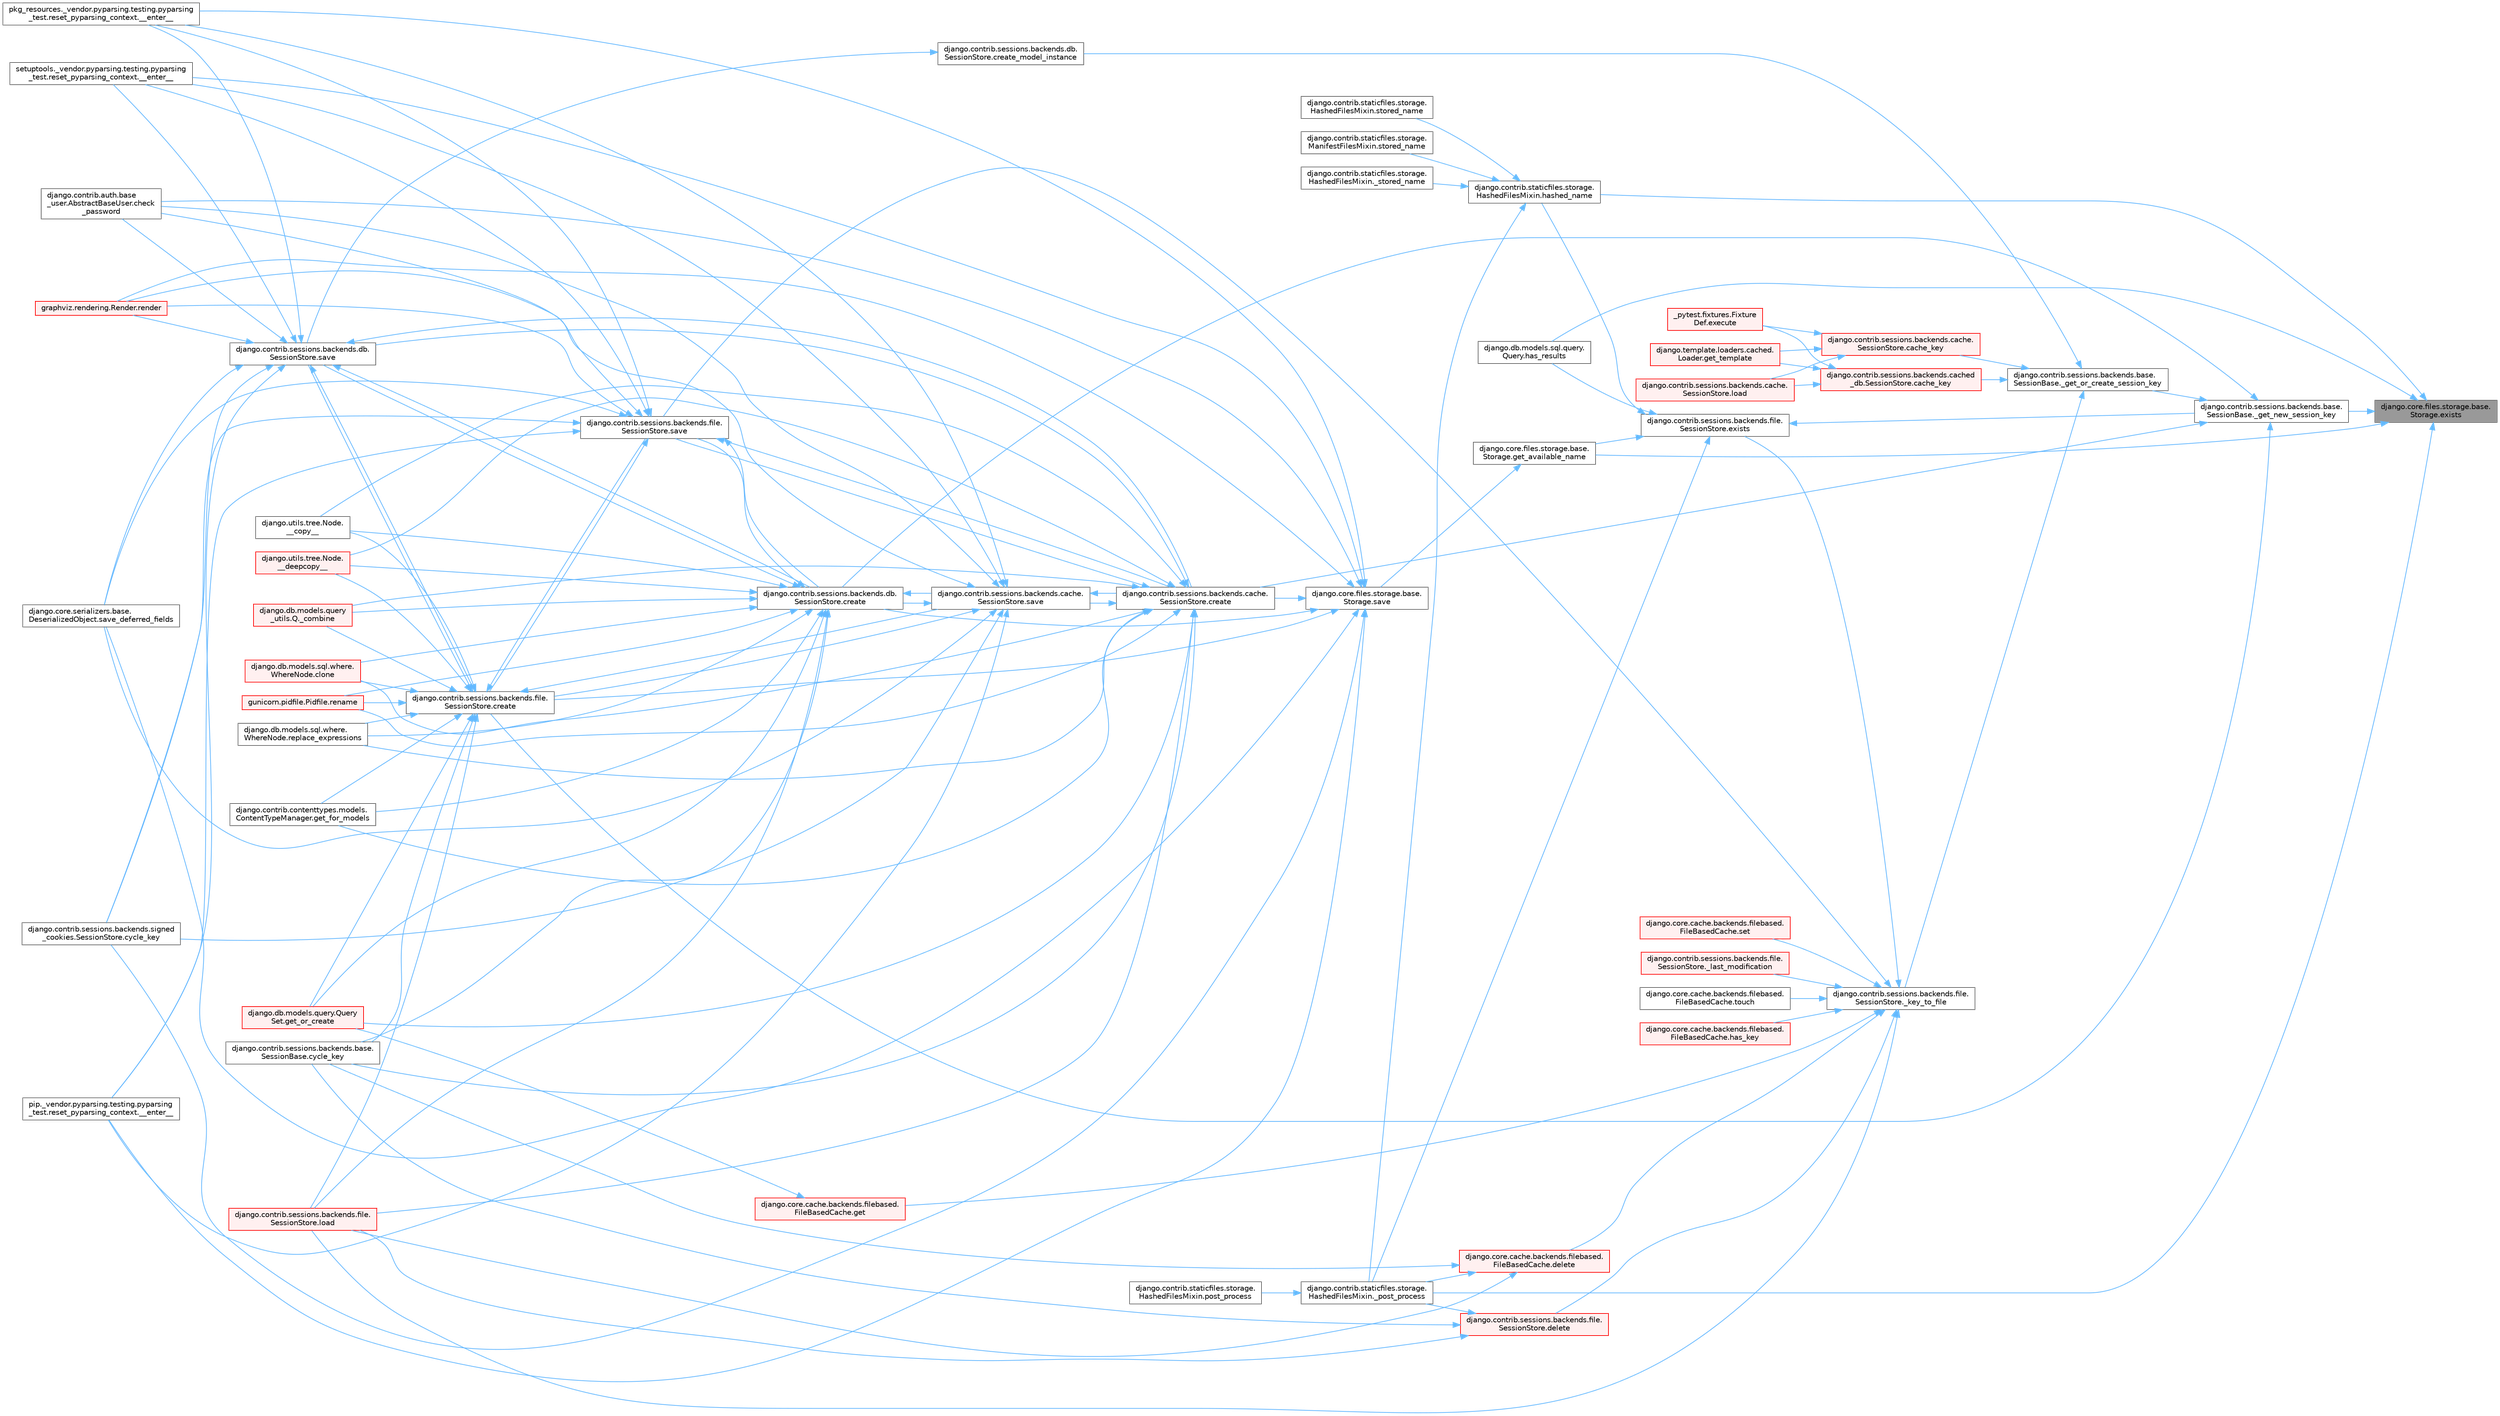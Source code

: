 digraph "django.core.files.storage.base.Storage.exists"
{
 // LATEX_PDF_SIZE
  bgcolor="transparent";
  edge [fontname=Helvetica,fontsize=10,labelfontname=Helvetica,labelfontsize=10];
  node [fontname=Helvetica,fontsize=10,shape=box,height=0.2,width=0.4];
  rankdir="RL";
  Node1 [id="Node000001",label="django.core.files.storage.base.\lStorage.exists",height=0.2,width=0.4,color="gray40", fillcolor="grey60", style="filled", fontcolor="black",tooltip=" "];
  Node1 -> Node2 [id="edge1_Node000001_Node000002",dir="back",color="steelblue1",style="solid",tooltip=" "];
  Node2 [id="Node000002",label="django.contrib.sessions.backends.base.\lSessionBase._get_new_session_key",height=0.2,width=0.4,color="grey40", fillcolor="white", style="filled",URL="$classdjango_1_1contrib_1_1sessions_1_1backends_1_1base_1_1_session_base.html#aa4fa1e405a4b97410d84bee8c9cf5e65",tooltip=" "];
  Node2 -> Node3 [id="edge2_Node000002_Node000003",dir="back",color="steelblue1",style="solid",tooltip=" "];
  Node3 [id="Node000003",label="django.contrib.sessions.backends.base.\lSessionBase._get_or_create_session_key",height=0.2,width=0.4,color="grey40", fillcolor="white", style="filled",URL="$classdjango_1_1contrib_1_1sessions_1_1backends_1_1base_1_1_session_base.html#a30b440c400e1f442d4f9f10e9b913d55",tooltip=" "];
  Node3 -> Node4 [id="edge3_Node000003_Node000004",dir="back",color="steelblue1",style="solid",tooltip=" "];
  Node4 [id="Node000004",label="django.contrib.sessions.backends.file.\lSessionStore._key_to_file",height=0.2,width=0.4,color="grey40", fillcolor="white", style="filled",URL="$classdjango_1_1contrib_1_1sessions_1_1backends_1_1file_1_1_session_store.html#a88358e39efe75a4622d40b1102e67f93",tooltip=" "];
  Node4 -> Node5 [id="edge4_Node000004_Node000005",dir="back",color="steelblue1",style="solid",tooltip=" "];
  Node5 [id="Node000005",label="django.contrib.sessions.backends.file.\lSessionStore._last_modification",height=0.2,width=0.4,color="red", fillcolor="#FFF0F0", style="filled",URL="$classdjango_1_1contrib_1_1sessions_1_1backends_1_1file_1_1_session_store.html#a8b4d1a775b85b229d891b8eca56af491",tooltip=" "];
  Node4 -> Node2481 [id="edge5_Node000004_Node002481",dir="back",color="steelblue1",style="solid",tooltip=" "];
  Node2481 [id="Node002481",label="django.contrib.sessions.backends.file.\lSessionStore.delete",height=0.2,width=0.4,color="red", fillcolor="#FFF0F0", style="filled",URL="$classdjango_1_1contrib_1_1sessions_1_1backends_1_1file_1_1_session_store.html#adff061b9bf9001df76e9ac5f58286ec4",tooltip=" "];
  Node2481 -> Node35 [id="edge6_Node002481_Node000035",dir="back",color="steelblue1",style="solid",tooltip=" "];
  Node35 [id="Node000035",label="django.contrib.staticfiles.storage.\lHashedFilesMixin._post_process",height=0.2,width=0.4,color="grey40", fillcolor="white", style="filled",URL="$classdjango_1_1contrib_1_1staticfiles_1_1storage_1_1_hashed_files_mixin.html#aa0c820223a4e686edd5d2c333d5a9336",tooltip=" "];
  Node35 -> Node36 [id="edge7_Node000035_Node000036",dir="back",color="steelblue1",style="solid",tooltip=" "];
  Node36 [id="Node000036",label="django.contrib.staticfiles.storage.\lHashedFilesMixin.post_process",height=0.2,width=0.4,color="grey40", fillcolor="white", style="filled",URL="$classdjango_1_1contrib_1_1staticfiles_1_1storage_1_1_hashed_files_mixin.html#a2814ba00e1311ca7b3dc381da1b31c8f",tooltip=" "];
  Node2481 -> Node37 [id="edge8_Node002481_Node000037",dir="back",color="steelblue1",style="solid",tooltip=" "];
  Node37 [id="Node000037",label="django.contrib.sessions.backends.base.\lSessionBase.cycle_key",height=0.2,width=0.4,color="grey40", fillcolor="white", style="filled",URL="$classdjango_1_1contrib_1_1sessions_1_1backends_1_1base_1_1_session_base.html#a6955e9bebe4e5b7d463bccfcf9181016",tooltip=" "];
  Node2481 -> Node7 [id="edge9_Node002481_Node000007",dir="back",color="steelblue1",style="solid",tooltip=" "];
  Node7 [id="Node000007",label="django.contrib.sessions.backends.file.\lSessionStore.load",height=0.2,width=0.4,color="red", fillcolor="#FFF0F0", style="filled",URL="$classdjango_1_1contrib_1_1sessions_1_1backends_1_1file_1_1_session_store.html#a408fa63512306fbaa7bbb62742f0295f",tooltip=" "];
  Node4 -> Node2482 [id="edge10_Node000004_Node002482",dir="back",color="steelblue1",style="solid",tooltip=" "];
  Node2482 [id="Node002482",label="django.core.cache.backends.filebased.\lFileBasedCache.delete",height=0.2,width=0.4,color="red", fillcolor="#FFF0F0", style="filled",URL="$classdjango_1_1core_1_1cache_1_1backends_1_1filebased_1_1_file_based_cache.html#a3ea01a368d14aacb993c07120084e49b",tooltip=" "];
  Node2482 -> Node35 [id="edge11_Node002482_Node000035",dir="back",color="steelblue1",style="solid",tooltip=" "];
  Node2482 -> Node37 [id="edge12_Node002482_Node000037",dir="back",color="steelblue1",style="solid",tooltip=" "];
  Node2482 -> Node7 [id="edge13_Node002482_Node000007",dir="back",color="steelblue1",style="solid",tooltip=" "];
  Node4 -> Node2483 [id="edge14_Node000004_Node002483",dir="back",color="steelblue1",style="solid",tooltip=" "];
  Node2483 [id="Node002483",label="django.contrib.sessions.backends.file.\lSessionStore.exists",height=0.2,width=0.4,color="grey40", fillcolor="white", style="filled",URL="$classdjango_1_1contrib_1_1sessions_1_1backends_1_1file_1_1_session_store.html#ac71713367271770f0725f65d90ea66c5",tooltip=" "];
  Node2483 -> Node2 [id="edge15_Node002483_Node000002",dir="back",color="steelblue1",style="solid",tooltip=" "];
  Node2483 -> Node35 [id="edge16_Node002483_Node000035",dir="back",color="steelblue1",style="solid",tooltip=" "];
  Node2483 -> Node379 [id="edge17_Node002483_Node000379",dir="back",color="steelblue1",style="solid",tooltip=" "];
  Node379 [id="Node000379",label="django.core.files.storage.base.\lStorage.get_available_name",height=0.2,width=0.4,color="grey40", fillcolor="white", style="filled",URL="$classdjango_1_1core_1_1files_1_1storage_1_1base_1_1_storage.html#a2cd94744363c607f8025623f0b0a6d10",tooltip=" "];
  Node379 -> Node380 [id="edge18_Node000379_Node000380",dir="back",color="steelblue1",style="solid",tooltip=" "];
  Node380 [id="Node000380",label="django.core.files.storage.base.\lStorage.save",height=0.2,width=0.4,color="grey40", fillcolor="white", style="filled",URL="$classdjango_1_1core_1_1files_1_1storage_1_1base_1_1_storage.html#a68e86af8595dbcd63fca177b3dd7d463",tooltip=" "];
  Node380 -> Node10 [id="edge19_Node000380_Node000010",dir="back",color="steelblue1",style="solid",tooltip=" "];
  Node10 [id="Node000010",label="pip._vendor.pyparsing.testing.pyparsing\l_test.reset_pyparsing_context.__enter__",height=0.2,width=0.4,color="grey40", fillcolor="white", style="filled",URL="$classpip_1_1__vendor_1_1pyparsing_1_1testing_1_1pyparsing__test_1_1reset__pyparsing__context.html#a3d39d97a0d95a9b46c987e6dff52b7c0",tooltip=" "];
  Node380 -> Node11 [id="edge20_Node000380_Node000011",dir="back",color="steelblue1",style="solid",tooltip=" "];
  Node11 [id="Node000011",label="pkg_resources._vendor.pyparsing.testing.pyparsing\l_test.reset_pyparsing_context.__enter__",height=0.2,width=0.4,color="grey40", fillcolor="white", style="filled",URL="$classpkg__resources_1_1__vendor_1_1pyparsing_1_1testing_1_1pyparsing__test_1_1reset__pyparsing__context.html#a8d8360c033ccc7296fb9323a07cdeb25",tooltip=" "];
  Node380 -> Node12 [id="edge21_Node000380_Node000012",dir="back",color="steelblue1",style="solid",tooltip=" "];
  Node12 [id="Node000012",label="setuptools._vendor.pyparsing.testing.pyparsing\l_test.reset_pyparsing_context.__enter__",height=0.2,width=0.4,color="grey40", fillcolor="white", style="filled",URL="$classsetuptools_1_1__vendor_1_1pyparsing_1_1testing_1_1pyparsing__test_1_1reset__pyparsing__context.html#a436e2ea8355c86505c8cfdae81714c7c",tooltip=" "];
  Node380 -> Node13 [id="edge22_Node000380_Node000013",dir="back",color="steelblue1",style="solid",tooltip=" "];
  Node13 [id="Node000013",label="django.contrib.auth.base\l_user.AbstractBaseUser.check\l_password",height=0.2,width=0.4,color="grey40", fillcolor="white", style="filled",URL="$classdjango_1_1contrib_1_1auth_1_1base__user_1_1_abstract_base_user.html#aaa9bb7fa5353bc1917dbd7f87b63321a",tooltip=" "];
  Node380 -> Node14 [id="edge23_Node000380_Node000014",dir="back",color="steelblue1",style="solid",tooltip=" "];
  Node14 [id="Node000014",label="django.contrib.sessions.backends.cache.\lSessionStore.create",height=0.2,width=0.4,color="grey40", fillcolor="white", style="filled",URL="$classdjango_1_1contrib_1_1sessions_1_1backends_1_1cache_1_1_session_store.html#a38c9efbdb5115fd1820ae198b767c39c",tooltip=" "];
  Node14 -> Node15 [id="edge24_Node000014_Node000015",dir="back",color="steelblue1",style="solid",tooltip=" "];
  Node15 [id="Node000015",label="django.utils.tree.Node.\l__copy__",height=0.2,width=0.4,color="grey40", fillcolor="white", style="filled",URL="$classdjango_1_1utils_1_1tree_1_1_node.html#abae878f6b4500b8b241c23d8fac46e63",tooltip=" "];
  Node14 -> Node16 [id="edge25_Node000014_Node000016",dir="back",color="steelblue1",style="solid",tooltip=" "];
  Node16 [id="Node000016",label="django.utils.tree.Node.\l__deepcopy__",height=0.2,width=0.4,color="red", fillcolor="#FFF0F0", style="filled",URL="$classdjango_1_1utils_1_1tree_1_1_node.html#a38840c46ded3963808edbeec90765d6b",tooltip=" "];
  Node14 -> Node159 [id="edge26_Node000014_Node000159",dir="back",color="steelblue1",style="solid",tooltip=" "];
  Node159 [id="Node000159",label="django.db.models.query\l_utils.Q._combine",height=0.2,width=0.4,color="red", fillcolor="#FFF0F0", style="filled",URL="$classdjango_1_1db_1_1models_1_1query__utils_1_1_q.html#ade621b98231b73615e1aa3a726560c55",tooltip=" "];
  Node14 -> Node382 [id="edge27_Node000014_Node000382",dir="back",color="steelblue1",style="solid",tooltip=" "];
  Node382 [id="Node000382",label="django.db.models.sql.where.\lWhereNode.clone",height=0.2,width=0.4,color="red", fillcolor="#FFF0F0", style="filled",URL="$classdjango_1_1db_1_1models_1_1sql_1_1where_1_1_where_node.html#a0faff63950b774ce4ad391ea1f6b6d2c",tooltip=" "];
  Node14 -> Node37 [id="edge28_Node000014_Node000037",dir="back",color="steelblue1",style="solid",tooltip=" "];
  Node14 -> Node507 [id="edge29_Node000014_Node000507",dir="back",color="steelblue1",style="solid",tooltip=" "];
  Node507 [id="Node000507",label="django.contrib.contenttypes.models.\lContentTypeManager.get_for_models",height=0.2,width=0.4,color="grey40", fillcolor="white", style="filled",URL="$classdjango_1_1contrib_1_1contenttypes_1_1models_1_1_content_type_manager.html#a541a2e215680799739b6f8c1b19ddda4",tooltip=" "];
  Node14 -> Node508 [id="edge30_Node000014_Node000508",dir="back",color="steelblue1",style="solid",tooltip=" "];
  Node508 [id="Node000508",label="django.db.models.query.Query\lSet.get_or_create",height=0.2,width=0.4,color="red", fillcolor="#FFF0F0", style="filled",URL="$classdjango_1_1db_1_1models_1_1query_1_1_query_set.html#a0f727927ec4d1b9f3087b831cc911c59",tooltip=" "];
  Node14 -> Node7 [id="edge31_Node000014_Node000007",dir="back",color="steelblue1",style="solid",tooltip=" "];
  Node14 -> Node510 [id="edge32_Node000014_Node000510",dir="back",color="steelblue1",style="solid",tooltip=" "];
  Node510 [id="Node000510",label="gunicorn.pidfile.Pidfile.rename",height=0.2,width=0.4,color="red", fillcolor="#FFF0F0", style="filled",URL="$classgunicorn_1_1pidfile_1_1_pidfile.html#af03623bf56b92f594700ba5e5f25bc76",tooltip=" "];
  Node14 -> Node512 [id="edge33_Node000014_Node000512",dir="back",color="steelblue1",style="solid",tooltip=" "];
  Node512 [id="Node000512",label="django.db.models.sql.where.\lWhereNode.replace_expressions",height=0.2,width=0.4,color="grey40", fillcolor="white", style="filled",URL="$classdjango_1_1db_1_1models_1_1sql_1_1where_1_1_where_node.html#a1cc3580a7f4a51605b52ae4a9653b3ac",tooltip=" "];
  Node14 -> Node513 [id="edge34_Node000014_Node000513",dir="back",color="steelblue1",style="solid",tooltip=" "];
  Node513 [id="Node000513",label="django.contrib.sessions.backends.cache.\lSessionStore.save",height=0.2,width=0.4,color="grey40", fillcolor="white", style="filled",URL="$classdjango_1_1contrib_1_1sessions_1_1backends_1_1cache_1_1_session_store.html#a67e81d959c24e3a84b1e755a9a861c53",tooltip=" "];
  Node513 -> Node10 [id="edge35_Node000513_Node000010",dir="back",color="steelblue1",style="solid",tooltip=" "];
  Node513 -> Node11 [id="edge36_Node000513_Node000011",dir="back",color="steelblue1",style="solid",tooltip=" "];
  Node513 -> Node12 [id="edge37_Node000513_Node000012",dir="back",color="steelblue1",style="solid",tooltip=" "];
  Node513 -> Node13 [id="edge38_Node000513_Node000013",dir="back",color="steelblue1",style="solid",tooltip=" "];
  Node513 -> Node14 [id="edge39_Node000513_Node000014",dir="back",color="steelblue1",style="solid",tooltip=" "];
  Node513 -> Node381 [id="edge40_Node000513_Node000381",dir="back",color="steelblue1",style="solid",tooltip=" "];
  Node381 [id="Node000381",label="django.contrib.sessions.backends.db.\lSessionStore.create",height=0.2,width=0.4,color="grey40", fillcolor="white", style="filled",URL="$classdjango_1_1contrib_1_1sessions_1_1backends_1_1db_1_1_session_store.html#a4a98c0168c61e75be58e279660aa6ce4",tooltip=" "];
  Node381 -> Node15 [id="edge41_Node000381_Node000015",dir="back",color="steelblue1",style="solid",tooltip=" "];
  Node381 -> Node16 [id="edge42_Node000381_Node000016",dir="back",color="steelblue1",style="solid",tooltip=" "];
  Node381 -> Node159 [id="edge43_Node000381_Node000159",dir="back",color="steelblue1",style="solid",tooltip=" "];
  Node381 -> Node382 [id="edge44_Node000381_Node000382",dir="back",color="steelblue1",style="solid",tooltip=" "];
  Node381 -> Node37 [id="edge45_Node000381_Node000037",dir="back",color="steelblue1",style="solid",tooltip=" "];
  Node381 -> Node507 [id="edge46_Node000381_Node000507",dir="back",color="steelblue1",style="solid",tooltip=" "];
  Node381 -> Node508 [id="edge47_Node000381_Node000508",dir="back",color="steelblue1",style="solid",tooltip=" "];
  Node381 -> Node7 [id="edge48_Node000381_Node000007",dir="back",color="steelblue1",style="solid",tooltip=" "];
  Node381 -> Node510 [id="edge49_Node000381_Node000510",dir="back",color="steelblue1",style="solid",tooltip=" "];
  Node381 -> Node512 [id="edge50_Node000381_Node000512",dir="back",color="steelblue1",style="solid",tooltip=" "];
  Node381 -> Node513 [id="edge51_Node000381_Node000513",dir="back",color="steelblue1",style="solid",tooltip=" "];
  Node381 -> Node9 [id="edge52_Node000381_Node000009",dir="back",color="steelblue1",style="solid",tooltip=" "];
  Node9 [id="Node000009",label="django.contrib.sessions.backends.db.\lSessionStore.save",height=0.2,width=0.4,color="grey40", fillcolor="white", style="filled",URL="$classdjango_1_1contrib_1_1sessions_1_1backends_1_1db_1_1_session_store.html#a68a6b4f159bd3dc969ec80b34c1622af",tooltip=" "];
  Node9 -> Node10 [id="edge53_Node000009_Node000010",dir="back",color="steelblue1",style="solid",tooltip=" "];
  Node9 -> Node11 [id="edge54_Node000009_Node000011",dir="back",color="steelblue1",style="solid",tooltip=" "];
  Node9 -> Node12 [id="edge55_Node000009_Node000012",dir="back",color="steelblue1",style="solid",tooltip=" "];
  Node9 -> Node13 [id="edge56_Node000009_Node000013",dir="back",color="steelblue1",style="solid",tooltip=" "];
  Node9 -> Node14 [id="edge57_Node000009_Node000014",dir="back",color="steelblue1",style="solid",tooltip=" "];
  Node9 -> Node381 [id="edge58_Node000009_Node000381",dir="back",color="steelblue1",style="solid",tooltip=" "];
  Node9 -> Node506 [id="edge59_Node000009_Node000506",dir="back",color="steelblue1",style="solid",tooltip=" "];
  Node506 [id="Node000506",label="django.contrib.sessions.backends.file.\lSessionStore.create",height=0.2,width=0.4,color="grey40", fillcolor="white", style="filled",URL="$classdjango_1_1contrib_1_1sessions_1_1backends_1_1file_1_1_session_store.html#a6624db6a37dfff490f837047e0a60dda",tooltip=" "];
  Node506 -> Node15 [id="edge60_Node000506_Node000015",dir="back",color="steelblue1",style="solid",tooltip=" "];
  Node506 -> Node16 [id="edge61_Node000506_Node000016",dir="back",color="steelblue1",style="solid",tooltip=" "];
  Node506 -> Node159 [id="edge62_Node000506_Node000159",dir="back",color="steelblue1",style="solid",tooltip=" "];
  Node506 -> Node382 [id="edge63_Node000506_Node000382",dir="back",color="steelblue1",style="solid",tooltip=" "];
  Node506 -> Node37 [id="edge64_Node000506_Node000037",dir="back",color="steelblue1",style="solid",tooltip=" "];
  Node506 -> Node507 [id="edge65_Node000506_Node000507",dir="back",color="steelblue1",style="solid",tooltip=" "];
  Node506 -> Node508 [id="edge66_Node000506_Node000508",dir="back",color="steelblue1",style="solid",tooltip=" "];
  Node506 -> Node7 [id="edge67_Node000506_Node000007",dir="back",color="steelblue1",style="solid",tooltip=" "];
  Node506 -> Node510 [id="edge68_Node000506_Node000510",dir="back",color="steelblue1",style="solid",tooltip=" "];
  Node506 -> Node512 [id="edge69_Node000506_Node000512",dir="back",color="steelblue1",style="solid",tooltip=" "];
  Node506 -> Node513 [id="edge70_Node000506_Node000513",dir="back",color="steelblue1",style="solid",tooltip=" "];
  Node506 -> Node9 [id="edge71_Node000506_Node000009",dir="back",color="steelblue1",style="solid",tooltip=" "];
  Node506 -> Node1107 [id="edge72_Node000506_Node001107",dir="back",color="steelblue1",style="solid",tooltip=" "];
  Node1107 [id="Node001107",label="django.contrib.sessions.backends.file.\lSessionStore.save",height=0.2,width=0.4,color="grey40", fillcolor="white", style="filled",URL="$classdjango_1_1contrib_1_1sessions_1_1backends_1_1file_1_1_session_store.html#af170f9c112376eb1627509287bf9620f",tooltip=" "];
  Node1107 -> Node10 [id="edge73_Node001107_Node000010",dir="back",color="steelblue1",style="solid",tooltip=" "];
  Node1107 -> Node11 [id="edge74_Node001107_Node000011",dir="back",color="steelblue1",style="solid",tooltip=" "];
  Node1107 -> Node12 [id="edge75_Node001107_Node000012",dir="back",color="steelblue1",style="solid",tooltip=" "];
  Node1107 -> Node13 [id="edge76_Node001107_Node000013",dir="back",color="steelblue1",style="solid",tooltip=" "];
  Node1107 -> Node14 [id="edge77_Node001107_Node000014",dir="back",color="steelblue1",style="solid",tooltip=" "];
  Node1107 -> Node381 [id="edge78_Node001107_Node000381",dir="back",color="steelblue1",style="solid",tooltip=" "];
  Node1107 -> Node506 [id="edge79_Node001107_Node000506",dir="back",color="steelblue1",style="solid",tooltip=" "];
  Node1107 -> Node514 [id="edge80_Node001107_Node000514",dir="back",color="steelblue1",style="solid",tooltip=" "];
  Node514 [id="Node000514",label="django.contrib.sessions.backends.signed\l_cookies.SessionStore.cycle_key",height=0.2,width=0.4,color="grey40", fillcolor="white", style="filled",URL="$classdjango_1_1contrib_1_1sessions_1_1backends_1_1signed__cookies_1_1_session_store.html#abf8e71313b847459c30f19e691c25a93",tooltip=" "];
  Node1107 -> Node515 [id="edge81_Node001107_Node000515",dir="back",color="steelblue1",style="solid",tooltip=" "];
  Node515 [id="Node000515",label="graphviz.rendering.Render.render",height=0.2,width=0.4,color="red", fillcolor="#FFF0F0", style="filled",URL="$classgraphviz_1_1rendering_1_1_render.html#a0249d6538d64a6b59b1bed64d4636456",tooltip=" "];
  Node1107 -> Node1108 [id="edge82_Node001107_Node001108",dir="back",color="steelblue1",style="solid",tooltip=" "];
  Node1108 [id="Node001108",label="django.core.serializers.base.\lDeserializedObject.save_deferred_fields",height=0.2,width=0.4,color="grey40", fillcolor="white", style="filled",URL="$classdjango_1_1core_1_1serializers_1_1base_1_1_deserialized_object.html#a2fd4269d14e2f58fda59335c79a582f5",tooltip=" "];
  Node9 -> Node514 [id="edge83_Node000009_Node000514",dir="back",color="steelblue1",style="solid",tooltip=" "];
  Node9 -> Node515 [id="edge84_Node000009_Node000515",dir="back",color="steelblue1",style="solid",tooltip=" "];
  Node9 -> Node1108 [id="edge85_Node000009_Node001108",dir="back",color="steelblue1",style="solid",tooltip=" "];
  Node381 -> Node1107 [id="edge86_Node000381_Node001107",dir="back",color="steelblue1",style="solid",tooltip=" "];
  Node513 -> Node506 [id="edge87_Node000513_Node000506",dir="back",color="steelblue1",style="solid",tooltip=" "];
  Node513 -> Node514 [id="edge88_Node000513_Node000514",dir="back",color="steelblue1",style="solid",tooltip=" "];
  Node513 -> Node515 [id="edge89_Node000513_Node000515",dir="back",color="steelblue1",style="solid",tooltip=" "];
  Node513 -> Node1108 [id="edge90_Node000513_Node001108",dir="back",color="steelblue1",style="solid",tooltip=" "];
  Node14 -> Node9 [id="edge91_Node000014_Node000009",dir="back",color="steelblue1",style="solid",tooltip=" "];
  Node14 -> Node1107 [id="edge92_Node000014_Node001107",dir="back",color="steelblue1",style="solid",tooltip=" "];
  Node380 -> Node381 [id="edge93_Node000380_Node000381",dir="back",color="steelblue1",style="solid",tooltip=" "];
  Node380 -> Node506 [id="edge94_Node000380_Node000506",dir="back",color="steelblue1",style="solid",tooltip=" "];
  Node380 -> Node514 [id="edge95_Node000380_Node000514",dir="back",color="steelblue1",style="solid",tooltip=" "];
  Node380 -> Node515 [id="edge96_Node000380_Node000515",dir="back",color="steelblue1",style="solid",tooltip=" "];
  Node380 -> Node1108 [id="edge97_Node000380_Node001108",dir="back",color="steelblue1",style="solid",tooltip=" "];
  Node2483 -> Node645 [id="edge98_Node002483_Node000645",dir="back",color="steelblue1",style="solid",tooltip=" "];
  Node645 [id="Node000645",label="django.db.models.sql.query.\lQuery.has_results",height=0.2,width=0.4,color="grey40", fillcolor="white", style="filled",URL="$classdjango_1_1db_1_1models_1_1sql_1_1query_1_1_query.html#a50f87eab8046ac532fe77593491da050",tooltip=" "];
  Node2483 -> Node646 [id="edge99_Node002483_Node000646",dir="back",color="steelblue1",style="solid",tooltip=" "];
  Node646 [id="Node000646",label="django.contrib.staticfiles.storage.\lHashedFilesMixin.hashed_name",height=0.2,width=0.4,color="grey40", fillcolor="white", style="filled",URL="$classdjango_1_1contrib_1_1staticfiles_1_1storage_1_1_hashed_files_mixin.html#aa30283e5d1a2177cf975b44ae95e45e4",tooltip=" "];
  Node646 -> Node35 [id="edge100_Node000646_Node000035",dir="back",color="steelblue1",style="solid",tooltip=" "];
  Node646 -> Node647 [id="edge101_Node000646_Node000647",dir="back",color="steelblue1",style="solid",tooltip=" "];
  Node647 [id="Node000647",label="django.contrib.staticfiles.storage.\lHashedFilesMixin._stored_name",height=0.2,width=0.4,color="grey40", fillcolor="white", style="filled",URL="$classdjango_1_1contrib_1_1staticfiles_1_1storage_1_1_hashed_files_mixin.html#a392ae5fa08fbbf3e360450edc663386a",tooltip=" "];
  Node646 -> Node648 [id="edge102_Node000646_Node000648",dir="back",color="steelblue1",style="solid",tooltip=" "];
  Node648 [id="Node000648",label="django.contrib.staticfiles.storage.\lHashedFilesMixin.stored_name",height=0.2,width=0.4,color="grey40", fillcolor="white", style="filled",URL="$classdjango_1_1contrib_1_1staticfiles_1_1storage_1_1_hashed_files_mixin.html#a6da945cdca5e4771dfed263cf935da64",tooltip=" "];
  Node646 -> Node649 [id="edge103_Node000646_Node000649",dir="back",color="steelblue1",style="solid",tooltip=" "];
  Node649 [id="Node000649",label="django.contrib.staticfiles.storage.\lManifestFilesMixin.stored_name",height=0.2,width=0.4,color="grey40", fillcolor="white", style="filled",URL="$classdjango_1_1contrib_1_1staticfiles_1_1storage_1_1_manifest_files_mixin.html#ad4c0e8430e2a96c5c086a661d02dd452",tooltip=" "];
  Node4 -> Node2484 [id="edge104_Node000004_Node002484",dir="back",color="steelblue1",style="solid",tooltip=" "];
  Node2484 [id="Node002484",label="django.core.cache.backends.filebased.\lFileBasedCache.get",height=0.2,width=0.4,color="red", fillcolor="#FFF0F0", style="filled",URL="$classdjango_1_1core_1_1cache_1_1backends_1_1filebased_1_1_file_based_cache.html#a81478fa25dd545d6e223f4e3d6760646",tooltip=" "];
  Node2484 -> Node508 [id="edge105_Node002484_Node000508",dir="back",color="steelblue1",style="solid",tooltip=" "];
  Node4 -> Node2485 [id="edge106_Node000004_Node002485",dir="back",color="steelblue1",style="solid",tooltip=" "];
  Node2485 [id="Node002485",label="django.core.cache.backends.filebased.\lFileBasedCache.has_key",height=0.2,width=0.4,color="red", fillcolor="#FFF0F0", style="filled",URL="$classdjango_1_1core_1_1cache_1_1backends_1_1filebased_1_1_file_based_cache.html#a8372c71fa4978b5eb54252ab924eb2f9",tooltip=" "];
  Node4 -> Node7 [id="edge107_Node000004_Node000007",dir="back",color="steelblue1",style="solid",tooltip=" "];
  Node4 -> Node1107 [id="edge108_Node000004_Node001107",dir="back",color="steelblue1",style="solid",tooltip=" "];
  Node4 -> Node761 [id="edge109_Node000004_Node000761",dir="back",color="steelblue1",style="solid",tooltip=" "];
  Node761 [id="Node000761",label="django.core.cache.backends.filebased.\lFileBasedCache.set",height=0.2,width=0.4,color="red", fillcolor="#FFF0F0", style="filled",URL="$classdjango_1_1core_1_1cache_1_1backends_1_1filebased_1_1_file_based_cache.html#a7c5292a9ab120424eeaf5fe254366ca6",tooltip=" "];
  Node4 -> Node2486 [id="edge110_Node000004_Node002486",dir="back",color="steelblue1",style="solid",tooltip=" "];
  Node2486 [id="Node002486",label="django.core.cache.backends.filebased.\lFileBasedCache.touch",height=0.2,width=0.4,color="grey40", fillcolor="white", style="filled",URL="$classdjango_1_1core_1_1cache_1_1backends_1_1filebased_1_1_file_based_cache.html#ac2a0031a190feb092445232e16c1a18c",tooltip=" "];
  Node3 -> Node3172 [id="edge111_Node000003_Node003172",dir="back",color="steelblue1",style="solid",tooltip=" "];
  Node3172 [id="Node003172",label="django.contrib.sessions.backends.cache.\lSessionStore.cache_key",height=0.2,width=0.4,color="red", fillcolor="#FFF0F0", style="filled",URL="$classdjango_1_1contrib_1_1sessions_1_1backends_1_1cache_1_1_session_store.html#aaad1a2e0950477787b815baa4327f739",tooltip=" "];
  Node3172 -> Node205 [id="edge112_Node003172_Node000205",dir="back",color="steelblue1",style="solid",tooltip=" "];
  Node205 [id="Node000205",label="_pytest.fixtures.Fixture\lDef.execute",height=0.2,width=0.4,color="red", fillcolor="#FFF0F0", style="filled",URL="$class__pytest_1_1fixtures_1_1_fixture_def.html#ac27e0caaadd6404ffc2715216b643993",tooltip=" "];
  Node3172 -> Node3173 [id="edge113_Node003172_Node003173",dir="back",color="steelblue1",style="solid",tooltip=" "];
  Node3173 [id="Node003173",label="django.template.loaders.cached.\lLoader.get_template",height=0.2,width=0.4,color="red", fillcolor="#FFF0F0", style="filled",URL="$classdjango_1_1template_1_1loaders_1_1cached_1_1_loader.html#a911630b975c3aeb827f6dafdc81c539a",tooltip=" "];
  Node3172 -> Node3177 [id="edge114_Node003172_Node003177",dir="back",color="steelblue1",style="solid",tooltip=" "];
  Node3177 [id="Node003177",label="django.contrib.sessions.backends.cache.\lSessionStore.load",height=0.2,width=0.4,color="red", fillcolor="#FFF0F0", style="filled",URL="$classdjango_1_1contrib_1_1sessions_1_1backends_1_1cache_1_1_session_store.html#abe89d1419808d74909996a59d825822f",tooltip=" "];
  Node3 -> Node3178 [id="edge115_Node000003_Node003178",dir="back",color="steelblue1",style="solid",tooltip=" "];
  Node3178 [id="Node003178",label="django.contrib.sessions.backends.cached\l_db.SessionStore.cache_key",height=0.2,width=0.4,color="red", fillcolor="#FFF0F0", style="filled",URL="$classdjango_1_1contrib_1_1sessions_1_1backends_1_1cached__db_1_1_session_store.html#a9fc2ec7b2fb96dbebea8592f2618eda0",tooltip=" "];
  Node3178 -> Node205 [id="edge116_Node003178_Node000205",dir="back",color="steelblue1",style="solid",tooltip=" "];
  Node3178 -> Node3173 [id="edge117_Node003178_Node003173",dir="back",color="steelblue1",style="solid",tooltip=" "];
  Node3178 -> Node3177 [id="edge118_Node003178_Node003177",dir="back",color="steelblue1",style="solid",tooltip=" "];
  Node3 -> Node1805 [id="edge119_Node000003_Node001805",dir="back",color="steelblue1",style="solid",tooltip=" "];
  Node1805 [id="Node001805",label="django.contrib.sessions.backends.db.\lSessionStore.create_model_instance",height=0.2,width=0.4,color="grey40", fillcolor="white", style="filled",URL="$classdjango_1_1contrib_1_1sessions_1_1backends_1_1db_1_1_session_store.html#a0a3de585eb81b76b2c9c405702a7a563",tooltip=" "];
  Node1805 -> Node9 [id="edge120_Node001805_Node000009",dir="back",color="steelblue1",style="solid",tooltip=" "];
  Node2 -> Node14 [id="edge121_Node000002_Node000014",dir="back",color="steelblue1",style="solid",tooltip=" "];
  Node2 -> Node381 [id="edge122_Node000002_Node000381",dir="back",color="steelblue1",style="solid",tooltip=" "];
  Node2 -> Node506 [id="edge123_Node000002_Node000506",dir="back",color="steelblue1",style="solid",tooltip=" "];
  Node1 -> Node35 [id="edge124_Node000001_Node000035",dir="back",color="steelblue1",style="solid",tooltip=" "];
  Node1 -> Node379 [id="edge125_Node000001_Node000379",dir="back",color="steelblue1",style="solid",tooltip=" "];
  Node1 -> Node645 [id="edge126_Node000001_Node000645",dir="back",color="steelblue1",style="solid",tooltip=" "];
  Node1 -> Node646 [id="edge127_Node000001_Node000646",dir="back",color="steelblue1",style="solid",tooltip=" "];
}
